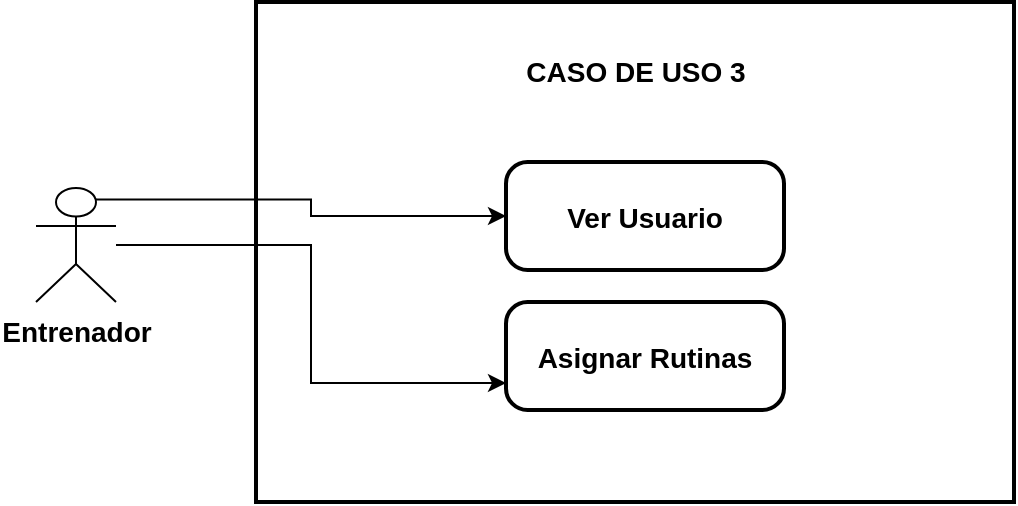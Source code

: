 <mxfile version="28.0.6">
  <diagram name="Page-1" id="TL1SlGOKiXQp_XRE5Oea">
    <mxGraphModel dx="1346" dy="776" grid="1" gridSize="10" guides="1" tooltips="1" connect="1" arrows="1" fold="1" page="1" pageScale="1" pageWidth="850" pageHeight="1100" math="0" shadow="0">
      <root>
        <mxCell id="0" />
        <mxCell id="1" parent="0" />
        <mxCell id="nBvoYWgUeIc0CtKUWluh-1" value="" style="whiteSpace=wrap;strokeWidth=2;" vertex="1" parent="1">
          <mxGeometry x="300" y="320" width="379" height="250" as="geometry" />
        </mxCell>
        <mxCell id="nBvoYWgUeIc0CtKUWluh-2" style="edgeStyle=orthogonalEdgeStyle;rounded=0;orthogonalLoop=1;jettySize=auto;html=1;exitX=1;exitY=0.5;exitDx=0;exitDy=0;entryX=0;entryY=0.75;entryDx=0;entryDy=0;" edge="1" parent="1" source="nBvoYWgUeIc0CtKUWluh-3" target="nBvoYWgUeIc0CtKUWluh-4">
          <mxGeometry relative="1" as="geometry" />
        </mxCell>
        <mxCell id="nBvoYWgUeIc0CtKUWluh-7" style="edgeStyle=orthogonalEdgeStyle;rounded=0;orthogonalLoop=1;jettySize=auto;html=1;exitX=0.75;exitY=0.1;exitDx=0;exitDy=0;exitPerimeter=0;entryX=0;entryY=0.5;entryDx=0;entryDy=0;" edge="1" parent="1" source="nBvoYWgUeIc0CtKUWluh-3" target="nBvoYWgUeIc0CtKUWluh-5">
          <mxGeometry relative="1" as="geometry" />
        </mxCell>
        <mxCell id="nBvoYWgUeIc0CtKUWluh-3" value="&lt;font style=&quot;font-size: 14px;&quot;&gt;&lt;b&gt;Entrenador&lt;/b&gt;&lt;/font&gt;" style="shape=umlActor;verticalLabelPosition=bottom;verticalAlign=top;html=1;outlineConnect=0;" vertex="1" parent="1">
          <mxGeometry x="190" y="413" width="40" height="57" as="geometry" />
        </mxCell>
        <mxCell id="nBvoYWgUeIc0CtKUWluh-4" value="Asignar Rutinas" style="rounded=1;arcSize=20;strokeWidth=2;fontSize=14;fontStyle=1" vertex="1" parent="1">
          <mxGeometry x="425" y="470" width="139" height="54" as="geometry" />
        </mxCell>
        <mxCell id="nBvoYWgUeIc0CtKUWluh-5" value="Ver Usuario" style="rounded=1;arcSize=20;strokeWidth=2;fontSize=14;fontStyle=1" vertex="1" parent="1">
          <mxGeometry x="425" y="400" width="139" height="54" as="geometry" />
        </mxCell>
        <mxCell id="nBvoYWgUeIc0CtKUWluh-8" value="&lt;span class=&quot;MsoPlaceholderText&quot;&gt;&lt;span style=&quot;&quot; lang=&quot;ES-TRAD&quot;&gt;&lt;font face=&quot;Helvetica&quot; style=&quot;font-size: 14px;&quot;&gt;&lt;b style=&quot;&quot;&gt;CASO DE USO 3&lt;/b&gt;&lt;/font&gt;&lt;/span&gt;&lt;/span&gt;" style="text;html=1;align=center;verticalAlign=middle;whiteSpace=wrap;rounded=0;" vertex="1" parent="1">
          <mxGeometry x="414.5" y="330" width="150" height="50" as="geometry" />
        </mxCell>
      </root>
    </mxGraphModel>
  </diagram>
</mxfile>
